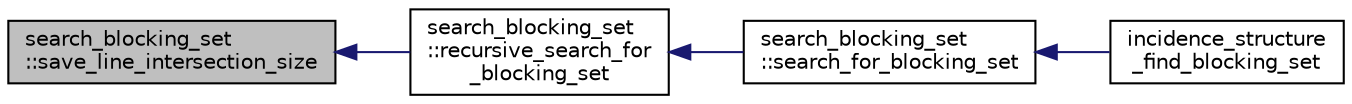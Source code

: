 digraph "search_blocking_set::save_line_intersection_size"
{
  edge [fontname="Helvetica",fontsize="10",labelfontname="Helvetica",labelfontsize="10"];
  node [fontname="Helvetica",fontsize="10",shape=record];
  rankdir="LR";
  Node892 [label="search_blocking_set\l::save_line_intersection_size",height=0.2,width=0.4,color="black", fillcolor="grey75", style="filled", fontcolor="black"];
  Node892 -> Node893 [dir="back",color="midnightblue",fontsize="10",style="solid",fontname="Helvetica"];
  Node893 [label="search_blocking_set\l::recursive_search_for\l_blocking_set",height=0.2,width=0.4,color="black", fillcolor="white", style="filled",URL="$dc/d36/classsearch__blocking__set.html#a3e93fae9b44b862b29070a42fa8c48ef"];
  Node893 -> Node894 [dir="back",color="midnightblue",fontsize="10",style="solid",fontname="Helvetica"];
  Node894 [label="search_blocking_set\l::search_for_blocking_set",height=0.2,width=0.4,color="black", fillcolor="white", style="filled",URL="$dc/d36/classsearch__blocking__set.html#aea252e95af01eb415908fafbe1875a52"];
  Node894 -> Node895 [dir="back",color="midnightblue",fontsize="10",style="solid",fontname="Helvetica"];
  Node895 [label="incidence_structure\l_find_blocking_set",height=0.2,width=0.4,color="black", fillcolor="white", style="filled",URL="$df/d74/tl__geometry_8h.html#a8e3d42d0018f8a804b9686b1c4951186"];
}
